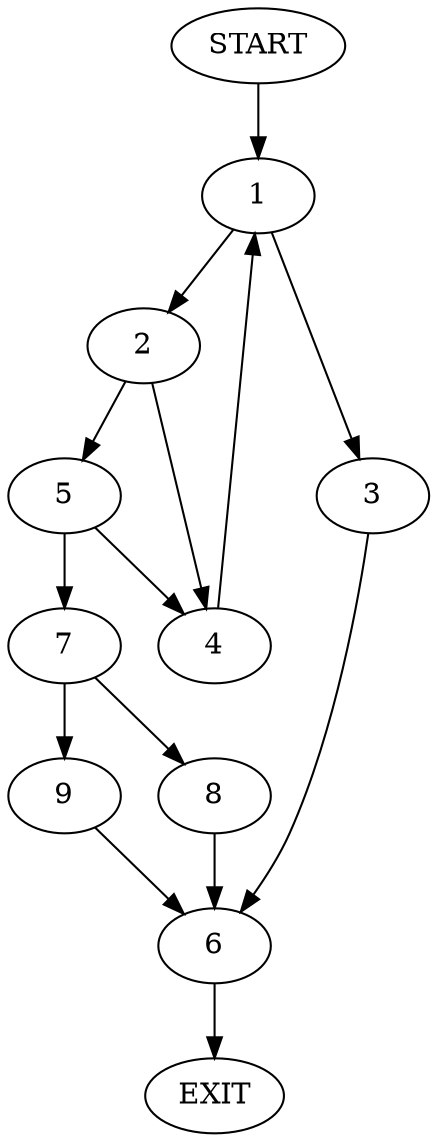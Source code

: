 digraph {
0 [label="START"]
10 [label="EXIT"]
0 -> 1
1 -> 2
1 -> 3
2 -> 4
2 -> 5
3 -> 6
6 -> 10
5 -> 7
5 -> 4
4 -> 1
7 -> 8
7 -> 9
9 -> 6
8 -> 6
}
